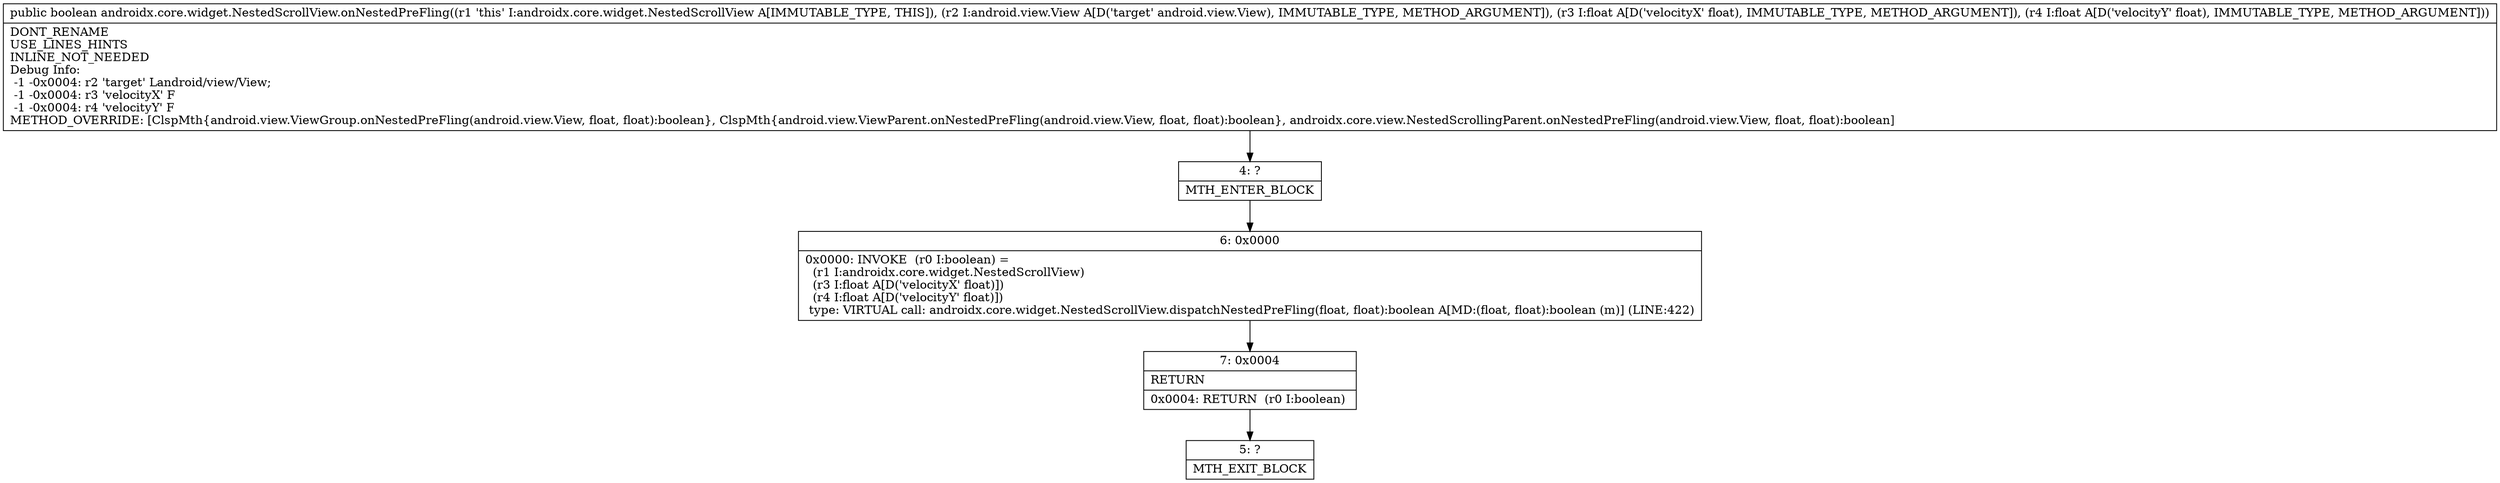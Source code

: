 digraph "CFG forandroidx.core.widget.NestedScrollView.onNestedPreFling(Landroid\/view\/View;FF)Z" {
Node_4 [shape=record,label="{4\:\ ?|MTH_ENTER_BLOCK\l}"];
Node_6 [shape=record,label="{6\:\ 0x0000|0x0000: INVOKE  (r0 I:boolean) = \l  (r1 I:androidx.core.widget.NestedScrollView)\l  (r3 I:float A[D('velocityX' float)])\l  (r4 I:float A[D('velocityY' float)])\l type: VIRTUAL call: androidx.core.widget.NestedScrollView.dispatchNestedPreFling(float, float):boolean A[MD:(float, float):boolean (m)] (LINE:422)\l}"];
Node_7 [shape=record,label="{7\:\ 0x0004|RETURN\l|0x0004: RETURN  (r0 I:boolean) \l}"];
Node_5 [shape=record,label="{5\:\ ?|MTH_EXIT_BLOCK\l}"];
MethodNode[shape=record,label="{public boolean androidx.core.widget.NestedScrollView.onNestedPreFling((r1 'this' I:androidx.core.widget.NestedScrollView A[IMMUTABLE_TYPE, THIS]), (r2 I:android.view.View A[D('target' android.view.View), IMMUTABLE_TYPE, METHOD_ARGUMENT]), (r3 I:float A[D('velocityX' float), IMMUTABLE_TYPE, METHOD_ARGUMENT]), (r4 I:float A[D('velocityY' float), IMMUTABLE_TYPE, METHOD_ARGUMENT]))  | DONT_RENAME\lUSE_LINES_HINTS\lINLINE_NOT_NEEDED\lDebug Info:\l  \-1 \-0x0004: r2 'target' Landroid\/view\/View;\l  \-1 \-0x0004: r3 'velocityX' F\l  \-1 \-0x0004: r4 'velocityY' F\lMETHOD_OVERRIDE: [ClspMth\{android.view.ViewGroup.onNestedPreFling(android.view.View, float, float):boolean\}, ClspMth\{android.view.ViewParent.onNestedPreFling(android.view.View, float, float):boolean\}, androidx.core.view.NestedScrollingParent.onNestedPreFling(android.view.View, float, float):boolean]\l}"];
MethodNode -> Node_4;Node_4 -> Node_6;
Node_6 -> Node_7;
Node_7 -> Node_5;
}


